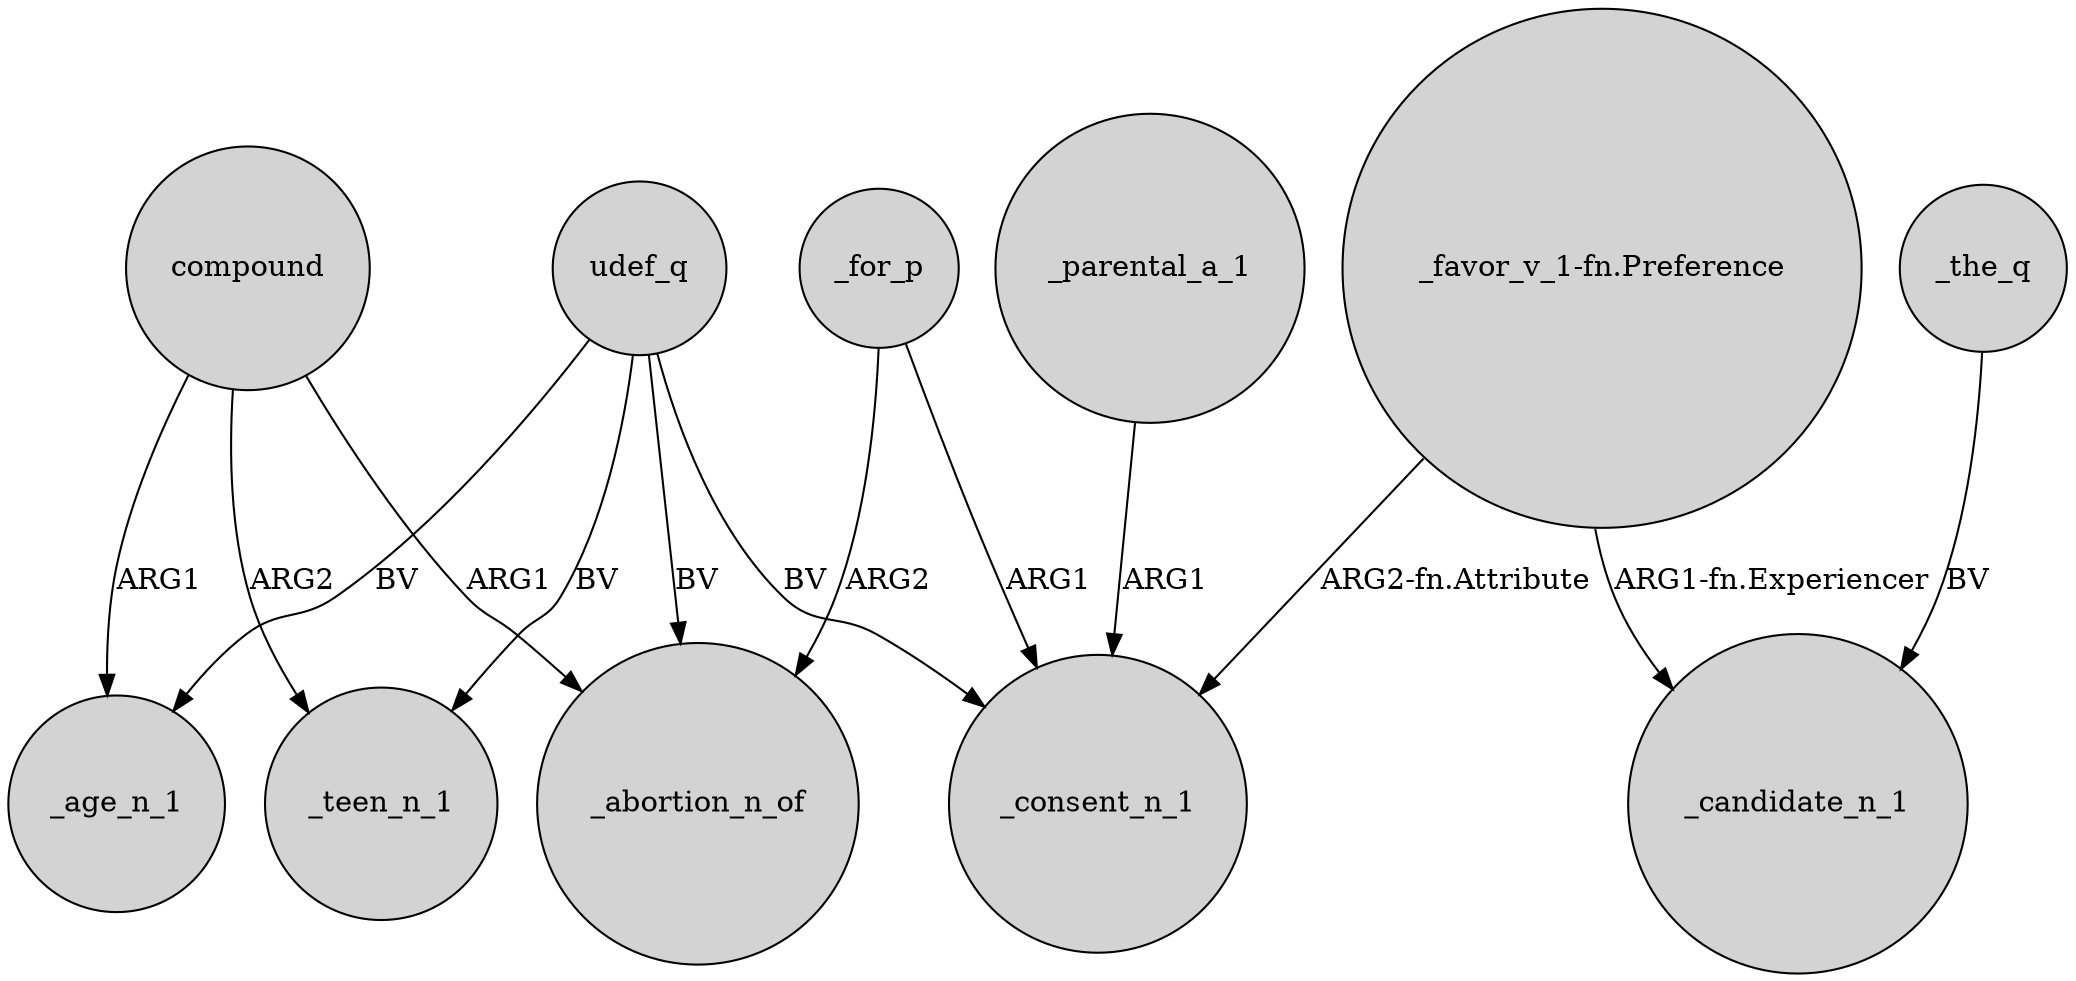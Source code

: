 digraph {
	node [shape=circle style=filled]
	"_favor_v_1-fn.Preference" -> _consent_n_1 [label="ARG2-fn.Attribute"]
	_the_q -> _candidate_n_1 [label=BV]
	udef_q -> _abortion_n_of [label=BV]
	_for_p -> _abortion_n_of [label=ARG2]
	compound -> _abortion_n_of [label=ARG1]
	compound -> _teen_n_1 [label=ARG2]
	udef_q -> _teen_n_1 [label=BV]
	_for_p -> _consent_n_1 [label=ARG1]
	udef_q -> _age_n_1 [label=BV]
	_parental_a_1 -> _consent_n_1 [label=ARG1]
	"_favor_v_1-fn.Preference" -> _candidate_n_1 [label="ARG1-fn.Experiencer"]
	compound -> _age_n_1 [label=ARG1]
	udef_q -> _consent_n_1 [label=BV]
}
